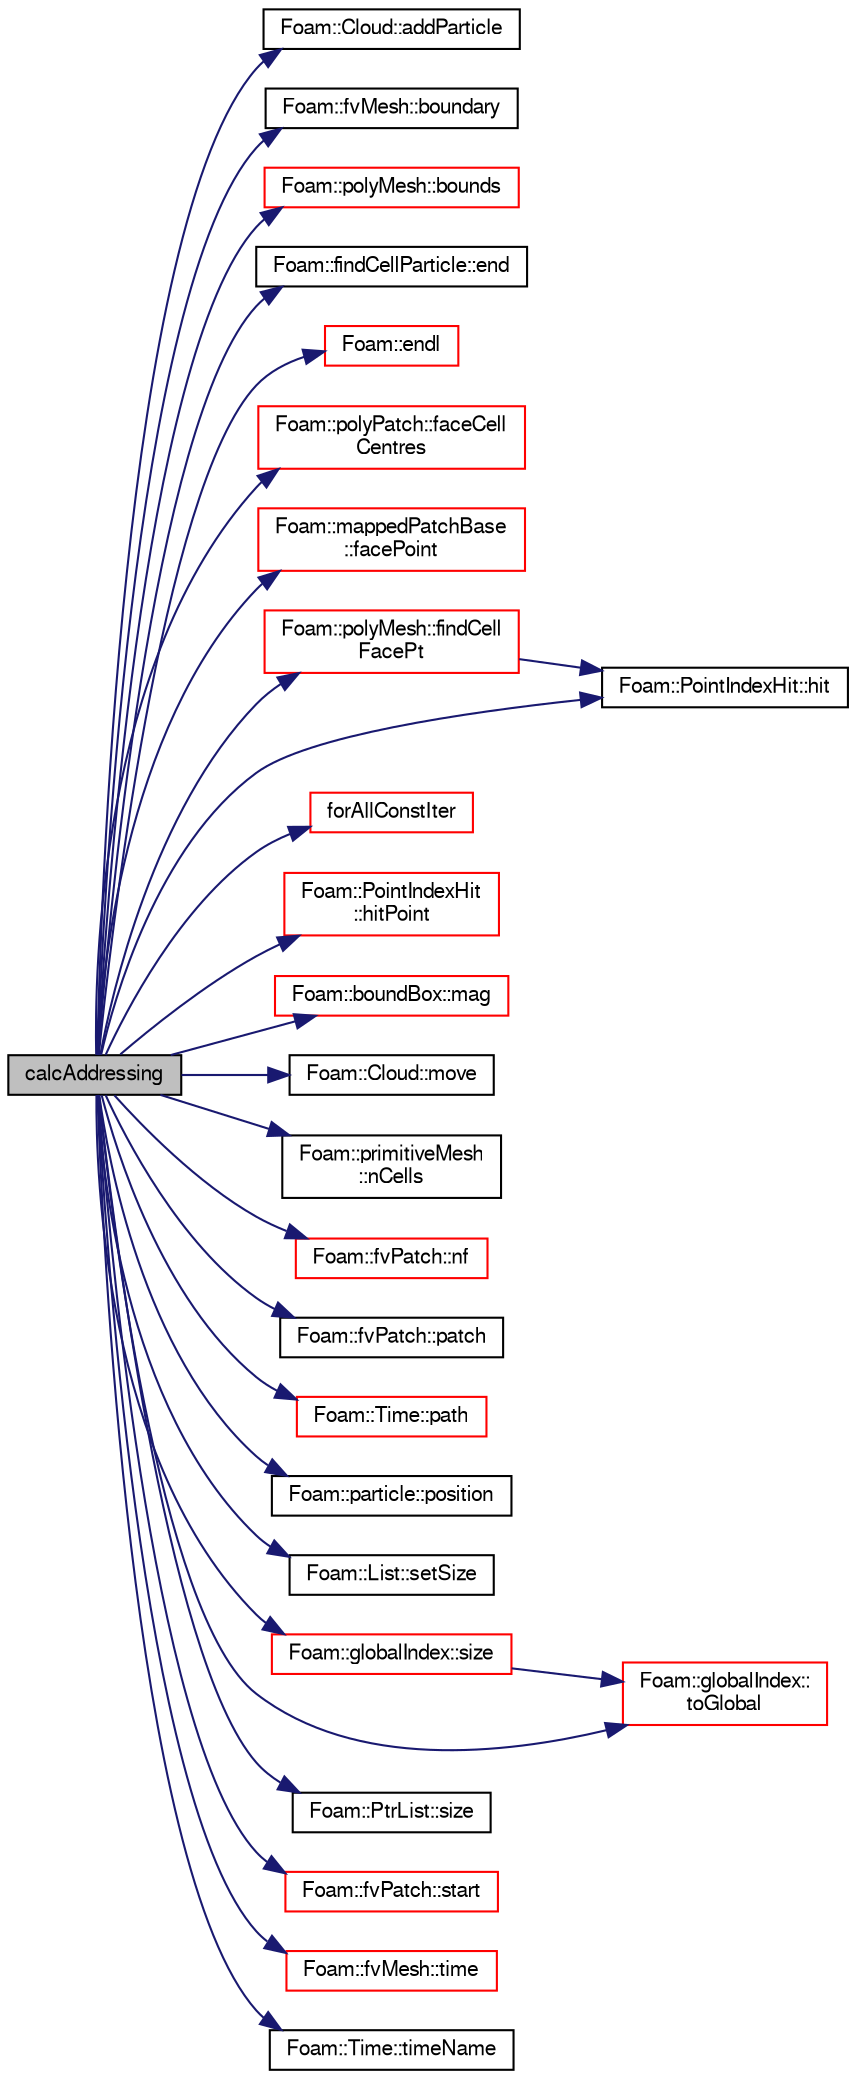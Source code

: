 digraph "calcAddressing"
{
  bgcolor="transparent";
  edge [fontname="FreeSans",fontsize="10",labelfontname="FreeSans",labelfontsize="10"];
  node [fontname="FreeSans",fontsize="10",shape=record];
  rankdir="LR";
  Node8 [label="calcAddressing",height=0.2,width=0.4,color="black", fillcolor="grey75", style="filled", fontcolor="black"];
  Node8 -> Node9 [color="midnightblue",fontsize="10",style="solid",fontname="FreeSans"];
  Node9 [label="Foam::Cloud::addParticle",height=0.2,width=0.4,color="black",URL="$a23562.html#ace103b45f1c2f59d2550b2344e635f19",tooltip="Transfer particle to cloud. "];
  Node8 -> Node10 [color="midnightblue",fontsize="10",style="solid",fontname="FreeSans"];
  Node10 [label="Foam::fvMesh::boundary",height=0.2,width=0.4,color="black",URL="$a22766.html#a1fc8b179063cf5d6805da64ff1975126",tooltip="Return reference to boundary mesh. "];
  Node8 -> Node11 [color="midnightblue",fontsize="10",style="solid",fontname="FreeSans"];
  Node11 [label="Foam::polyMesh::bounds",height=0.2,width=0.4,color="red",URL="$a27410.html#af0b8fd78dbff2bbd5d76f5c2e8569fbe",tooltip="Return mesh bounding box. "];
  Node8 -> Node164 [color="midnightblue",fontsize="10",style="solid",fontname="FreeSans"];
  Node164 [label="Foam::findCellParticle::end",height=0.2,width=0.4,color="black",URL="$a28738.html#a72b4d785f5eb8fe9af336e2398440f1a",tooltip="point to track to "];
  Node8 -> Node29 [color="midnightblue",fontsize="10",style="solid",fontname="FreeSans"];
  Node29 [label="Foam::endl",height=0.2,width=0.4,color="red",URL="$a21124.html#a2db8fe02a0d3909e9351bb4275b23ce4",tooltip="Add newline and flush stream. "];
  Node8 -> Node165 [color="midnightblue",fontsize="10",style="solid",fontname="FreeSans"];
  Node165 [label="Foam::polyPatch::faceCell\lCentres",height=0.2,width=0.4,color="red",URL="$a27478.html#acca061594bb06f575376bf7c6e4ab70a",tooltip="Return face cell centres. "];
  Node8 -> Node266 [color="midnightblue",fontsize="10",style="solid",fontname="FreeSans"];
  Node266 [label="Foam::mappedPatchBase\l::facePoint",height=0.2,width=0.4,color="red",URL="$a25094.html#aa44d3b70b3248025314d97bdbfe1b1ba",tooltip="Get a point on the face given a face decomposition method: "];
  Node8 -> Node279 [color="midnightblue",fontsize="10",style="solid",fontname="FreeSans"];
  Node279 [label="Foam::polyMesh::findCell\lFacePt",height=0.2,width=0.4,color="red",URL="$a27410.html#a06fd56b79259f18d15c88a850ad56a03",tooltip="Find the cell, tetFaceI and tetPtI for the given position. "];
  Node279 -> Node282 [color="midnightblue",fontsize="10",style="solid",fontname="FreeSans"];
  Node282 [label="Foam::PointIndexHit::hit",height=0.2,width=0.4,color="black",URL="$a27566.html#aee8dc30bf27cefe419b15f96e594c155",tooltip="Is there a hit. "];
  Node8 -> Node295 [color="midnightblue",fontsize="10",style="solid",fontname="FreeSans"];
  Node295 [label="forAllConstIter",height=0.2,width=0.4,color="red",URL="$a38141.html#ae21e2836509b0fa7f7cedf6493b11b09"];
  Node8 -> Node282 [color="midnightblue",fontsize="10",style="solid",fontname="FreeSans"];
  Node8 -> Node479 [color="midnightblue",fontsize="10",style="solid",fontname="FreeSans"];
  Node479 [label="Foam::PointIndexHit\l::hitPoint",height=0.2,width=0.4,color="red",URL="$a27566.html#a0350feff966a8bc8833a84ca454f1e5e",tooltip="Return hit point. "];
  Node8 -> Node480 [color="midnightblue",fontsize="10",style="solid",fontname="FreeSans"];
  Node480 [label="Foam::boundBox::mag",height=0.2,width=0.4,color="red",URL="$a27102.html#a9b53370021569e27db1ddfb33196232f",tooltip="The magnitude of the bounding box span. "];
  Node8 -> Node481 [color="midnightblue",fontsize="10",style="solid",fontname="FreeSans"];
  Node481 [label="Foam::Cloud::move",height=0.2,width=0.4,color="black",URL="$a23562.html#a1aa654ad94ec7ea9f8cbfd730b2bb2ce",tooltip="Move the particles. "];
  Node8 -> Node76 [color="midnightblue",fontsize="10",style="solid",fontname="FreeSans"];
  Node76 [label="Foam::primitiveMesh\l::nCells",height=0.2,width=0.4,color="black",URL="$a27530.html#a13b94bdb0926552bf78ad5210a73a3d5"];
  Node8 -> Node482 [color="midnightblue",fontsize="10",style="solid",fontname="FreeSans"];
  Node482 [label="Foam::fvPatch::nf",height=0.2,width=0.4,color="red",URL="$a22870.html#ac630ebe09f4b9ad480cd839dd3978459",tooltip="Return face normals. "];
  Node8 -> Node497 [color="midnightblue",fontsize="10",style="solid",fontname="FreeSans"];
  Node497 [label="Foam::fvPatch::patch",height=0.2,width=0.4,color="black",URL="$a22870.html#a733fd433f94cab9899e34dcc9709333e",tooltip="Return the polyPatch. "];
  Node8 -> Node498 [color="midnightblue",fontsize="10",style="solid",fontname="FreeSans"];
  Node498 [label="Foam::Time::path",height=0.2,width=0.4,color="red",URL="$a26350.html#a3a68a482f9904838898709bec94fedc5",tooltip="Return path. "];
  Node8 -> Node503 [color="midnightblue",fontsize="10",style="solid",fontname="FreeSans"];
  Node503 [label="Foam::particle::position",height=0.2,width=0.4,color="black",URL="$a23586.html#aec20ad6ba1a80369ac11240fe4b9360e",tooltip="Return current particle position. "];
  Node8 -> Node168 [color="midnightblue",fontsize="10",style="solid",fontname="FreeSans"];
  Node168 [label="Foam::List::setSize",height=0.2,width=0.4,color="black",URL="$a25694.html#aedb985ffeaf1bdbfeccc2a8730405703",tooltip="Reset size of List. "];
  Node8 -> Node504 [color="midnightblue",fontsize="10",style="solid",fontname="FreeSans"];
  Node504 [label="Foam::globalIndex::size",height=0.2,width=0.4,color="red",URL="$a27330.html#a47b3bf30da1eb3ab8076b5fbe00e0494",tooltip="Global sum of localSizes. "];
  Node504 -> Node506 [color="midnightblue",fontsize="10",style="solid",fontname="FreeSans"];
  Node506 [label="Foam::globalIndex::\ltoGlobal",height=0.2,width=0.4,color="red",URL="$a27330.html#a6e3eb58016c27d6ea3dddea039e43ed5",tooltip="From local to global. "];
  Node8 -> Node157 [color="midnightblue",fontsize="10",style="solid",fontname="FreeSans"];
  Node157 [label="Foam::PtrList::size",height=0.2,width=0.4,color="black",URL="$a25914.html#a47b3bf30da1eb3ab8076b5fbe00e0494",tooltip="Return the number of elements in the PtrList. "];
  Node8 -> Node507 [color="midnightblue",fontsize="10",style="solid",fontname="FreeSans"];
  Node507 [label="Foam::fvPatch::start",height=0.2,width=0.4,color="red",URL="$a22870.html#a6bfd3e3abb11e98bdb4b98671cec1234",tooltip="Return start label of this patch in the polyMesh face list. "];
  Node8 -> Node338 [color="midnightblue",fontsize="10",style="solid",fontname="FreeSans"];
  Node338 [label="Foam::fvMesh::time",height=0.2,width=0.4,color="red",URL="$a22766.html#a0d94096809fe3376b29a2a29ca11bb18",tooltip="Return the top-level database. "];
  Node8 -> Node508 [color="midnightblue",fontsize="10",style="solid",fontname="FreeSans"];
  Node508 [label="Foam::Time::timeName",height=0.2,width=0.4,color="black",URL="$a26350.html#ad9d86fef6eca18797c786726cf925179",tooltip="Return time name of given scalar time. "];
  Node8 -> Node506 [color="midnightblue",fontsize="10",style="solid",fontname="FreeSans"];
}
